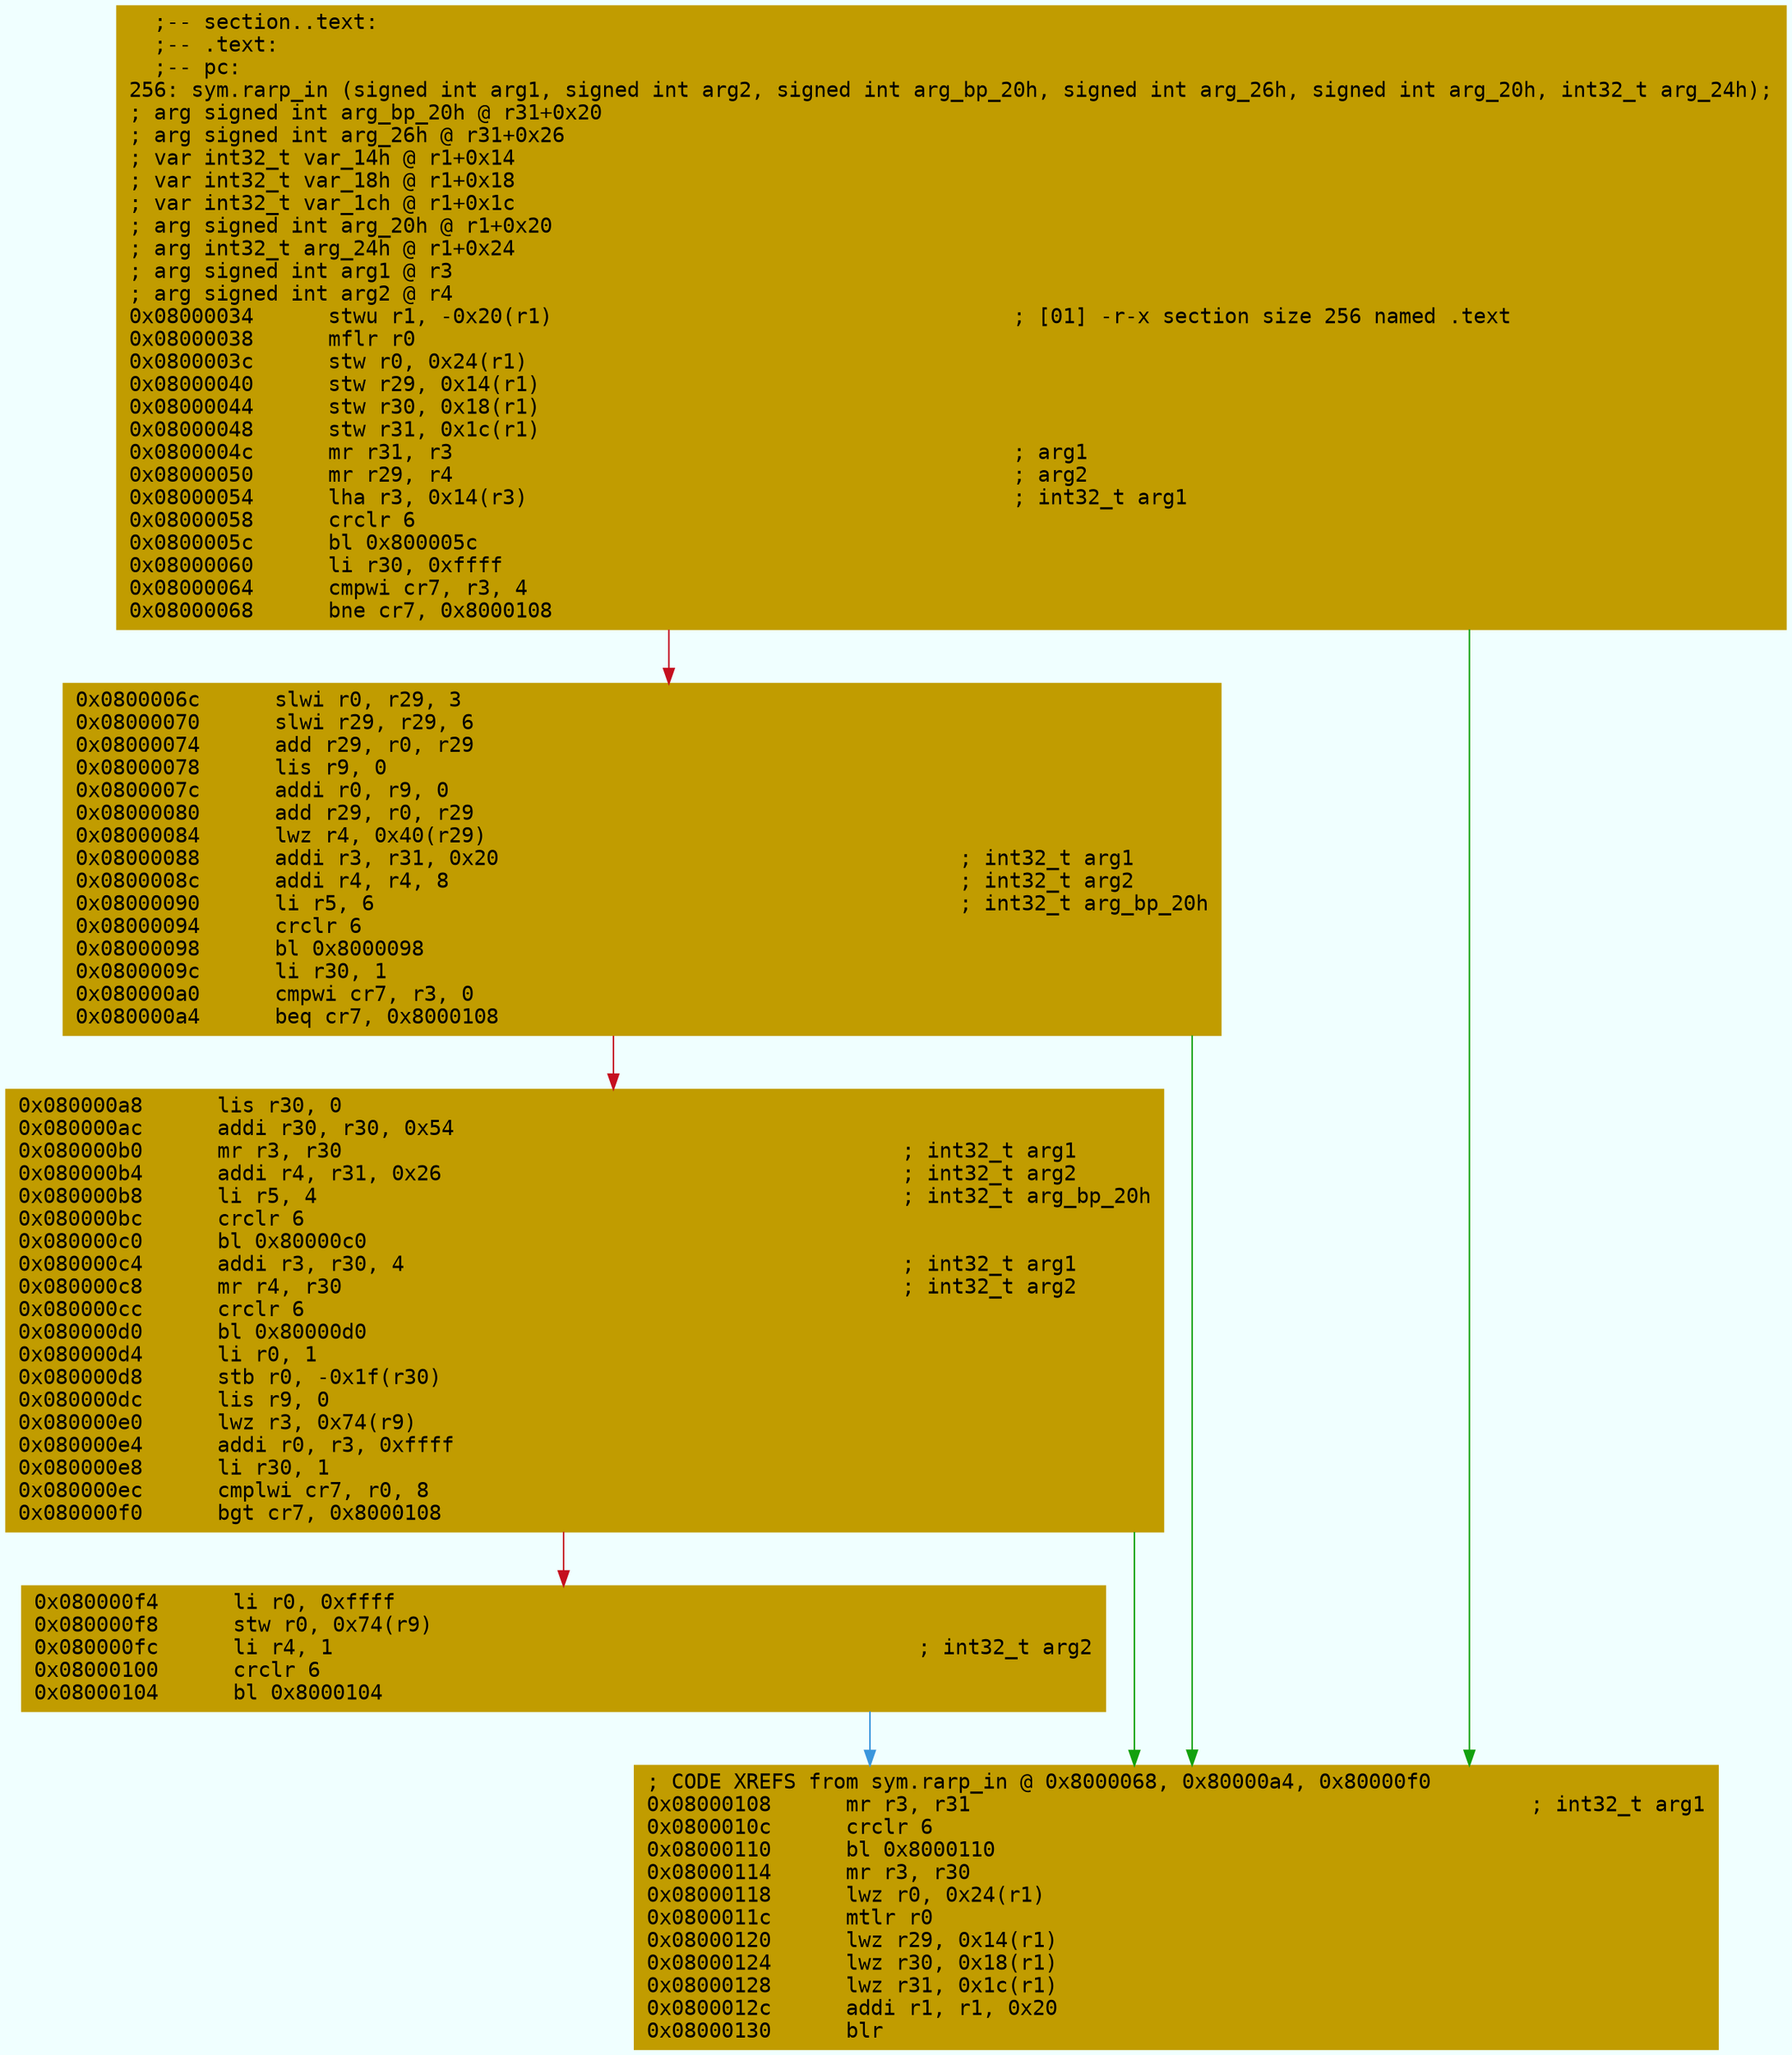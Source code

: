 digraph code {
	graph [bgcolor=azure fontsize=8 fontname="Courier" splines="ortho"];
	node [fillcolor=gray style=filled shape=box];
	edge [arrowhead="normal"];
	"0x08000034" [URL="sym.rarp_in/0x08000034", fillcolor="#c19c00",color="#c19c00", fontname="Courier",label="  ;-- section..text:\l  ;-- .text:\l  ;-- pc:\l256: sym.rarp_in (signed int arg1, signed int arg2, signed int arg_bp_20h, signed int arg_26h, signed int arg_20h, int32_t arg_24h);\l; arg signed int arg_bp_20h @ r31+0x20\l; arg signed int arg_26h @ r31+0x26\l; var int32_t var_14h @ r1+0x14\l; var int32_t var_18h @ r1+0x18\l; var int32_t var_1ch @ r1+0x1c\l; arg signed int arg_20h @ r1+0x20\l; arg int32_t arg_24h @ r1+0x24\l; arg signed int arg1 @ r3\l; arg signed int arg2 @ r4\l0x08000034      stwu r1, -0x20(r1)                                     ; [01] -r-x section size 256 named .text\l0x08000038      mflr r0\l0x0800003c      stw r0, 0x24(r1)\l0x08000040      stw r29, 0x14(r1)\l0x08000044      stw r30, 0x18(r1)\l0x08000048      stw r31, 0x1c(r1)\l0x0800004c      mr r31, r3                                             ; arg1\l0x08000050      mr r29, r4                                             ; arg2\l0x08000054      lha r3, 0x14(r3)                                       ; int32_t arg1\l0x08000058      crclr 6\l0x0800005c      bl 0x800005c\l0x08000060      li r30, 0xffff\l0x08000064      cmpwi cr7, r3, 4\l0x08000068      bne cr7, 0x8000108\l"]
	"0x0800006c" [URL="sym.rarp_in/0x0800006c", fillcolor="#c19c00",color="#c19c00", fontname="Courier",label="0x0800006c      slwi r0, r29, 3\l0x08000070      slwi r29, r29, 6\l0x08000074      add r29, r0, r29\l0x08000078      lis r9, 0\l0x0800007c      addi r0, r9, 0\l0x08000080      add r29, r0, r29\l0x08000084      lwz r4, 0x40(r29)\l0x08000088      addi r3, r31, 0x20                                     ; int32_t arg1\l0x0800008c      addi r4, r4, 8                                         ; int32_t arg2\l0x08000090      li r5, 6                                               ; int32_t arg_bp_20h\l0x08000094      crclr 6\l0x08000098      bl 0x8000098\l0x0800009c      li r30, 1\l0x080000a0      cmpwi cr7, r3, 0\l0x080000a4      beq cr7, 0x8000108\l"]
	"0x080000a8" [URL="sym.rarp_in/0x080000a8", fillcolor="#c19c00",color="#c19c00", fontname="Courier",label="0x080000a8      lis r30, 0\l0x080000ac      addi r30, r30, 0x54\l0x080000b0      mr r3, r30                                             ; int32_t arg1\l0x080000b4      addi r4, r31, 0x26                                     ; int32_t arg2\l0x080000b8      li r5, 4                                               ; int32_t arg_bp_20h\l0x080000bc      crclr 6\l0x080000c0      bl 0x80000c0\l0x080000c4      addi r3, r30, 4                                        ; int32_t arg1\l0x080000c8      mr r4, r30                                             ; int32_t arg2\l0x080000cc      crclr 6\l0x080000d0      bl 0x80000d0\l0x080000d4      li r0, 1\l0x080000d8      stb r0, -0x1f(r30)\l0x080000dc      lis r9, 0\l0x080000e0      lwz r3, 0x74(r9)\l0x080000e4      addi r0, r3, 0xffff\l0x080000e8      li r30, 1\l0x080000ec      cmplwi cr7, r0, 8\l0x080000f0      bgt cr7, 0x8000108\l"]
	"0x080000f4" [URL="sym.rarp_in/0x080000f4", fillcolor="#c19c00",color="#c19c00", fontname="Courier",label="0x080000f4      li r0, 0xffff\l0x080000f8      stw r0, 0x74(r9)\l0x080000fc      li r4, 1                                               ; int32_t arg2\l0x08000100      crclr 6\l0x08000104      bl 0x8000104\l"]
	"0x08000108" [URL="sym.rarp_in/0x08000108", fillcolor="#c19c00",color="#c19c00", fontname="Courier",label="; CODE XREFS from sym.rarp_in @ 0x8000068, 0x80000a4, 0x80000f0\l0x08000108      mr r3, r31                                             ; int32_t arg1\l0x0800010c      crclr 6\l0x08000110      bl 0x8000110\l0x08000114      mr r3, r30\l0x08000118      lwz r0, 0x24(r1)\l0x0800011c      mtlr r0\l0x08000120      lwz r29, 0x14(r1)\l0x08000124      lwz r30, 0x18(r1)\l0x08000128      lwz r31, 0x1c(r1)\l0x0800012c      addi r1, r1, 0x20\l0x08000130      blr\l"]
        "0x08000034" -> "0x08000108" [color="#13a10e"];
        "0x08000034" -> "0x0800006c" [color="#c50f1f"];
        "0x0800006c" -> "0x08000108" [color="#13a10e"];
        "0x0800006c" -> "0x080000a8" [color="#c50f1f"];
        "0x080000a8" -> "0x08000108" [color="#13a10e"];
        "0x080000a8" -> "0x080000f4" [color="#c50f1f"];
        "0x080000f4" -> "0x08000108" [color="#3a96dd"];
}
